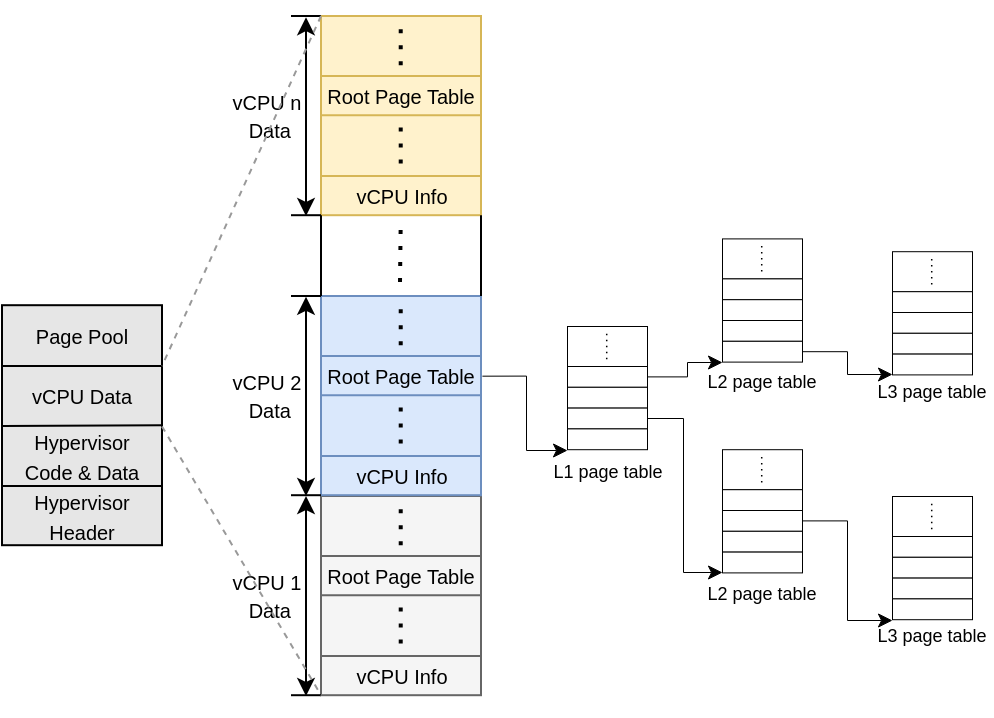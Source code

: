 <mxfile version="23.1.6" type="github">
  <diagram name="第 1 页" id="jMIB5n3TUJ3w1riUL6Y_">
    <mxGraphModel dx="691" dy="380" grid="0" gridSize="5" guides="1" tooltips="1" connect="1" arrows="1" fold="1" page="1" pageScale="1" pageWidth="827" pageHeight="1169" math="0" shadow="0">
      <root>
        <mxCell id="0" />
        <mxCell id="1" parent="0" />
        <mxCell id="3z4s0HxzTlc_K4-Nib5w-100" value="&lt;font style=&quot;font-size: 9px;&quot;&gt;L3 page table&lt;/font&gt;" style="text;html=1;align=center;verticalAlign=middle;whiteSpace=wrap;rounded=0;" vertex="1" parent="1">
          <mxGeometry x="555" y="396.6" width="60" height="15.4" as="geometry" />
        </mxCell>
        <mxCell id="3z4s0HxzTlc_K4-Nib5w-89" value="&lt;font style=&quot;font-size: 9px;&quot;&gt;L2 page table&lt;/font&gt;" style="text;html=1;align=center;verticalAlign=middle;whiteSpace=wrap;rounded=0;" vertex="1" parent="1">
          <mxGeometry x="470" y="269.6" width="60" height="14.2" as="geometry" />
        </mxCell>
        <mxCell id="3z4s0HxzTlc_K4-Nib5w-9" value="" style="rounded=0;whiteSpace=wrap;html=1;fillColor=#f5f5f5;fontColor=#333333;strokeColor=#666666;" vertex="1" parent="1">
          <mxGeometry x="279.5" y="335" width="80" height="99.6" as="geometry" />
        </mxCell>
        <mxCell id="3z4s0HxzTlc_K4-Nib5w-1" value="" style="rounded=0;whiteSpace=wrap;html=1;fillColor=#E6E6E6;" vertex="1" parent="1">
          <mxGeometry x="120" y="239.6" width="80" height="120" as="geometry" />
        </mxCell>
        <mxCell id="3z4s0HxzTlc_K4-Nib5w-2" value="" style="endArrow=none;html=1;rounded=0;entryX=1;entryY=0.75;entryDx=0;entryDy=0;exitX=0;exitY=0.75;exitDx=0;exitDy=0;" edge="1" parent="1">
          <mxGeometry width="50" height="50" relative="1" as="geometry">
            <mxPoint x="120" y="330.0" as="sourcePoint" />
            <mxPoint x="200" y="330.0" as="targetPoint" />
          </mxGeometry>
        </mxCell>
        <mxCell id="3z4s0HxzTlc_K4-Nib5w-3" value="&lt;font style=&quot;font-size: 10px;&quot;&gt;Hypervisor Header&lt;/font&gt;" style="text;html=1;align=center;verticalAlign=middle;whiteSpace=wrap;rounded=0;" vertex="1" parent="1">
          <mxGeometry x="130" y="329.6" width="60" height="30" as="geometry" />
        </mxCell>
        <mxCell id="3z4s0HxzTlc_K4-Nib5w-4" value="" style="endArrow=none;html=1;rounded=0;entryX=1;entryY=0.5;entryDx=0;entryDy=0;" edge="1" parent="1" target="3z4s0HxzTlc_K4-Nib5w-1">
          <mxGeometry width="50" height="50" relative="1" as="geometry">
            <mxPoint x="120" y="300" as="sourcePoint" />
            <mxPoint x="170" y="250" as="targetPoint" />
          </mxGeometry>
        </mxCell>
        <mxCell id="3z4s0HxzTlc_K4-Nib5w-5" value="&lt;font style=&quot;font-size: 10px;&quot;&gt;Hypervisor Code &amp;amp; Data&lt;/font&gt;" style="text;html=1;align=center;verticalAlign=middle;whiteSpace=wrap;rounded=0;" vertex="1" parent="1">
          <mxGeometry x="125" y="299.6" width="70" height="30" as="geometry" />
        </mxCell>
        <mxCell id="3z4s0HxzTlc_K4-Nib5w-6" value="&lt;font style=&quot;font-size: 10px;&quot;&gt;Page Pool&lt;/font&gt;" style="text;html=1;align=center;verticalAlign=middle;whiteSpace=wrap;rounded=0;" vertex="1" parent="1">
          <mxGeometry x="130" y="240" width="60" height="30" as="geometry" />
        </mxCell>
        <mxCell id="3z4s0HxzTlc_K4-Nib5w-7" value="" style="endArrow=none;html=1;rounded=0;" edge="1" parent="1">
          <mxGeometry width="50" height="50" relative="1" as="geometry">
            <mxPoint x="120" y="270" as="sourcePoint" />
            <mxPoint x="200" y="270" as="targetPoint" />
          </mxGeometry>
        </mxCell>
        <mxCell id="3z4s0HxzTlc_K4-Nib5w-8" value="&lt;font style=&quot;font-size: 10px;&quot;&gt;vCPU Data&lt;/font&gt;" style="text;html=1;align=center;verticalAlign=middle;whiteSpace=wrap;rounded=0;" vertex="1" parent="1">
          <mxGeometry x="130" y="269.6" width="60" height="30" as="geometry" />
        </mxCell>
        <mxCell id="3z4s0HxzTlc_K4-Nib5w-10" value="" style="endArrow=none;html=1;rounded=0;" edge="1" parent="1" target="3z4s0HxzTlc_K4-Nib5w-9">
          <mxGeometry width="50" height="50" relative="1" as="geometry">
            <mxPoint x="279.5" y="414.6" as="sourcePoint" />
            <mxPoint x="329.5" y="364.6" as="targetPoint" />
          </mxGeometry>
        </mxCell>
        <mxCell id="3z4s0HxzTlc_K4-Nib5w-11" value="" style="endArrow=none;html=1;rounded=0;strokeColor=#666666;" edge="1" parent="1">
          <mxGeometry width="50" height="50" relative="1" as="geometry">
            <mxPoint x="279.5" y="415" as="sourcePoint" />
            <mxPoint x="359.5" y="415" as="targetPoint" />
          </mxGeometry>
        </mxCell>
        <mxCell id="3z4s0HxzTlc_K4-Nib5w-12" value="&lt;font style=&quot;font-size: 10px;&quot;&gt;vCPU Info&lt;/font&gt;" style="text;html=1;align=center;verticalAlign=middle;whiteSpace=wrap;rounded=0;" vertex="1" parent="1">
          <mxGeometry x="289.5" y="410" width="60" height="30" as="geometry" />
        </mxCell>
        <mxCell id="3z4s0HxzTlc_K4-Nib5w-13" value="" style="endArrow=none;html=1;rounded=0;" edge="1" parent="1" target="3z4s0HxzTlc_K4-Nib5w-9">
          <mxGeometry width="50" height="50" relative="1" as="geometry">
            <mxPoint x="279.5" y="395" as="sourcePoint" />
            <mxPoint x="329.5" y="345" as="targetPoint" />
          </mxGeometry>
        </mxCell>
        <mxCell id="3z4s0HxzTlc_K4-Nib5w-16" value="&lt;font style=&quot;font-size: 10px;&quot;&gt;Root Page Table&lt;/font&gt;" style="text;html=1;align=center;verticalAlign=middle;whiteSpace=wrap;rounded=0;" vertex="1" parent="1">
          <mxGeometry x="277" y="359.6" width="85" height="30" as="geometry" />
        </mxCell>
        <mxCell id="3z4s0HxzTlc_K4-Nib5w-14" value="" style="endArrow=none;html=1;rounded=0;strokeColor=#666666;" edge="1" parent="1">
          <mxGeometry width="50" height="50" relative="1" as="geometry">
            <mxPoint x="279.5" y="384.66" as="sourcePoint" />
            <mxPoint x="359.5" y="384.66" as="targetPoint" />
          </mxGeometry>
        </mxCell>
        <mxCell id="3z4s0HxzTlc_K4-Nib5w-15" value="" style="endArrow=none;html=1;rounded=0;strokeColor=#666666;" edge="1" parent="1">
          <mxGeometry width="50" height="50" relative="1" as="geometry">
            <mxPoint x="279.5" y="365" as="sourcePoint" />
            <mxPoint x="359.5" y="365" as="targetPoint" />
          </mxGeometry>
        </mxCell>
        <mxCell id="3z4s0HxzTlc_K4-Nib5w-17" value="" style="endArrow=none;dashed=1;html=1;dashPattern=1 3;strokeWidth=2;rounded=0;" edge="1" parent="1">
          <mxGeometry width="50" height="50" relative="1" as="geometry">
            <mxPoint x="319.36" y="408.8" as="sourcePoint" />
            <mxPoint x="319.36" y="389.6" as="targetPoint" />
          </mxGeometry>
        </mxCell>
        <mxCell id="3z4s0HxzTlc_K4-Nib5w-18" value="" style="endArrow=none;dashed=1;html=1;dashPattern=1 3;strokeWidth=2;rounded=0;" edge="1" parent="1">
          <mxGeometry width="50" height="50" relative="1" as="geometry">
            <mxPoint x="319.36" y="359.6" as="sourcePoint" />
            <mxPoint x="319.36" y="340.4" as="targetPoint" />
          </mxGeometry>
        </mxCell>
        <mxCell id="3z4s0HxzTlc_K4-Nib5w-19" value="" style="rounded=0;whiteSpace=wrap;html=1;fillColor=#dae8fc;strokeColor=#6c8ebf;" vertex="1" parent="1">
          <mxGeometry x="279.5" y="235" width="80" height="99.6" as="geometry" />
        </mxCell>
        <mxCell id="3z4s0HxzTlc_K4-Nib5w-20" value="" style="endArrow=none;html=1;rounded=0;" edge="1" parent="1" target="3z4s0HxzTlc_K4-Nib5w-19">
          <mxGeometry width="50" height="50" relative="1" as="geometry">
            <mxPoint x="279.5" y="314.6" as="sourcePoint" />
            <mxPoint x="329.5" y="264.6" as="targetPoint" />
          </mxGeometry>
        </mxCell>
        <mxCell id="3z4s0HxzTlc_K4-Nib5w-21" value="" style="endArrow=none;html=1;rounded=0;strokeColor=#6c8ebf;" edge="1" parent="1">
          <mxGeometry width="50" height="50" relative="1" as="geometry">
            <mxPoint x="279.5" y="315" as="sourcePoint" />
            <mxPoint x="359.5" y="315" as="targetPoint" />
          </mxGeometry>
        </mxCell>
        <mxCell id="3z4s0HxzTlc_K4-Nib5w-22" value="&lt;font style=&quot;font-size: 10px;&quot;&gt;vCPU Info&lt;/font&gt;" style="text;html=1;align=center;verticalAlign=middle;whiteSpace=wrap;rounded=0;" vertex="1" parent="1">
          <mxGeometry x="289.5" y="310" width="60" height="30" as="geometry" />
        </mxCell>
        <mxCell id="3z4s0HxzTlc_K4-Nib5w-23" value="" style="endArrow=none;html=1;rounded=0;" edge="1" parent="1" target="3z4s0HxzTlc_K4-Nib5w-19">
          <mxGeometry width="50" height="50" relative="1" as="geometry">
            <mxPoint x="279.5" y="295" as="sourcePoint" />
            <mxPoint x="329.5" y="245" as="targetPoint" />
          </mxGeometry>
        </mxCell>
        <mxCell id="3z4s0HxzTlc_K4-Nib5w-110" style="edgeStyle=orthogonalEdgeStyle;rounded=0;orthogonalLoop=1;jettySize=auto;html=1;entryX=0;entryY=1;entryDx=0;entryDy=0;strokeWidth=0.5;exitX=0.976;exitY=0.508;exitDx=0;exitDy=0;exitPerimeter=0;" edge="1" parent="1" source="3z4s0HxzTlc_K4-Nib5w-26" target="3z4s0HxzTlc_K4-Nib5w-64">
          <mxGeometry relative="1" as="geometry">
            <mxPoint x="370" y="275" as="sourcePoint" />
            <Array as="points">
              <mxPoint x="382" y="275" />
              <mxPoint x="382" y="312" />
              <mxPoint x="402" y="312" />
            </Array>
          </mxGeometry>
        </mxCell>
        <mxCell id="3z4s0HxzTlc_K4-Nib5w-26" value="&lt;font style=&quot;font-size: 10px;&quot;&gt;Root Page Table&lt;/font&gt;" style="text;html=1;align=center;verticalAlign=middle;whiteSpace=wrap;rounded=0;" vertex="1" parent="1">
          <mxGeometry x="277" y="259.6" width="85" height="30" as="geometry" />
        </mxCell>
        <mxCell id="3z4s0HxzTlc_K4-Nib5w-24" value="" style="endArrow=none;html=1;rounded=0;strokeColor=#6c8ebf;" edge="1" parent="1">
          <mxGeometry width="50" height="50" relative="1" as="geometry">
            <mxPoint x="279.5" y="284.66" as="sourcePoint" />
            <mxPoint x="359.5" y="284.66" as="targetPoint" />
          </mxGeometry>
        </mxCell>
        <mxCell id="3z4s0HxzTlc_K4-Nib5w-25" value="" style="endArrow=none;html=1;rounded=0;strokeColor=#6c8ebf;" edge="1" parent="1">
          <mxGeometry width="50" height="50" relative="1" as="geometry">
            <mxPoint x="279.5" y="265" as="sourcePoint" />
            <mxPoint x="359.5" y="265" as="targetPoint" />
          </mxGeometry>
        </mxCell>
        <mxCell id="3z4s0HxzTlc_K4-Nib5w-27" value="" style="endArrow=none;dashed=1;html=1;dashPattern=1 3;strokeWidth=2;rounded=0;" edge="1" parent="1">
          <mxGeometry width="50" height="50" relative="1" as="geometry">
            <mxPoint x="319.36" y="308.8" as="sourcePoint" />
            <mxPoint x="319.36" y="289.6" as="targetPoint" />
          </mxGeometry>
        </mxCell>
        <mxCell id="3z4s0HxzTlc_K4-Nib5w-28" value="" style="endArrow=none;dashed=1;html=1;dashPattern=1 3;strokeWidth=2;rounded=0;" edge="1" parent="1">
          <mxGeometry width="50" height="50" relative="1" as="geometry">
            <mxPoint x="319.36" y="259.6" as="sourcePoint" />
            <mxPoint x="319.36" y="240.4" as="targetPoint" />
          </mxGeometry>
        </mxCell>
        <mxCell id="3z4s0HxzTlc_K4-Nib5w-29" value="" style="rounded=0;whiteSpace=wrap;html=1;fillColor=#fff2cc;strokeColor=#d6b656;" vertex="1" parent="1">
          <mxGeometry x="279.5" y="95" width="80" height="99.6" as="geometry" />
        </mxCell>
        <mxCell id="3z4s0HxzTlc_K4-Nib5w-30" value="" style="endArrow=none;html=1;rounded=0;" edge="1" parent="1" target="3z4s0HxzTlc_K4-Nib5w-29">
          <mxGeometry width="50" height="50" relative="1" as="geometry">
            <mxPoint x="279.5" y="174.6" as="sourcePoint" />
            <mxPoint x="329.5" y="124.6" as="targetPoint" />
          </mxGeometry>
        </mxCell>
        <mxCell id="3z4s0HxzTlc_K4-Nib5w-31" value="" style="endArrow=none;html=1;rounded=0;strokeColor=#d6b656;" edge="1" parent="1">
          <mxGeometry width="50" height="50" relative="1" as="geometry">
            <mxPoint x="279.5" y="175" as="sourcePoint" />
            <mxPoint x="359.5" y="175" as="targetPoint" />
          </mxGeometry>
        </mxCell>
        <mxCell id="3z4s0HxzTlc_K4-Nib5w-32" value="&lt;font style=&quot;font-size: 10px;&quot;&gt;vCPU Info&lt;/font&gt;" style="text;html=1;align=center;verticalAlign=middle;whiteSpace=wrap;rounded=0;" vertex="1" parent="1">
          <mxGeometry x="289.5" y="170" width="60" height="30" as="geometry" />
        </mxCell>
        <mxCell id="3z4s0HxzTlc_K4-Nib5w-33" value="" style="endArrow=none;html=1;rounded=0;" edge="1" parent="1" target="3z4s0HxzTlc_K4-Nib5w-29">
          <mxGeometry width="50" height="50" relative="1" as="geometry">
            <mxPoint x="279.5" y="155" as="sourcePoint" />
            <mxPoint x="329.5" y="105" as="targetPoint" />
          </mxGeometry>
        </mxCell>
        <mxCell id="3z4s0HxzTlc_K4-Nib5w-36" value="&lt;font style=&quot;font-size: 10px;&quot;&gt;Root Page Table&lt;/font&gt;" style="text;html=1;align=center;verticalAlign=middle;whiteSpace=wrap;rounded=0;" vertex="1" parent="1">
          <mxGeometry x="277" y="119.6" width="85" height="30" as="geometry" />
        </mxCell>
        <mxCell id="3z4s0HxzTlc_K4-Nib5w-34" value="" style="endArrow=none;html=1;rounded=0;strokeColor=#d6b656;" edge="1" parent="1">
          <mxGeometry width="50" height="50" relative="1" as="geometry">
            <mxPoint x="279.5" y="144.66" as="sourcePoint" />
            <mxPoint x="359.5" y="144.66" as="targetPoint" />
          </mxGeometry>
        </mxCell>
        <mxCell id="3z4s0HxzTlc_K4-Nib5w-35" value="" style="endArrow=none;html=1;rounded=0;strokeColor=#d6b656;" edge="1" parent="1">
          <mxGeometry width="50" height="50" relative="1" as="geometry">
            <mxPoint x="279.5" y="125" as="sourcePoint" />
            <mxPoint x="359.5" y="125" as="targetPoint" />
          </mxGeometry>
        </mxCell>
        <mxCell id="3z4s0HxzTlc_K4-Nib5w-37" value="" style="endArrow=none;dashed=1;html=1;dashPattern=1 3;strokeWidth=2;rounded=0;" edge="1" parent="1">
          <mxGeometry width="50" height="50" relative="1" as="geometry">
            <mxPoint x="319.36" y="168.8" as="sourcePoint" />
            <mxPoint x="319.36" y="149.6" as="targetPoint" />
          </mxGeometry>
        </mxCell>
        <mxCell id="3z4s0HxzTlc_K4-Nib5w-38" value="" style="endArrow=none;dashed=1;html=1;dashPattern=1 3;strokeWidth=2;rounded=0;" edge="1" parent="1">
          <mxGeometry width="50" height="50" relative="1" as="geometry">
            <mxPoint x="319.36" y="119.6" as="sourcePoint" />
            <mxPoint x="319.36" y="100.4" as="targetPoint" />
          </mxGeometry>
        </mxCell>
        <mxCell id="3z4s0HxzTlc_K4-Nib5w-39" value="" style="endArrow=none;dashed=1;html=1;dashPattern=1 3;strokeWidth=2;rounded=0;" edge="1" parent="1">
          <mxGeometry width="50" height="50" relative="1" as="geometry">
            <mxPoint x="319" y="228" as="sourcePoint" />
            <mxPoint x="319.36" y="198.0" as="targetPoint" />
          </mxGeometry>
        </mxCell>
        <mxCell id="3z4s0HxzTlc_K4-Nib5w-40" value="" style="endArrow=none;html=1;rounded=0;entryX=0;entryY=1;entryDx=0;entryDy=0;" edge="1" parent="1" target="3z4s0HxzTlc_K4-Nib5w-29">
          <mxGeometry width="50" height="50" relative="1" as="geometry">
            <mxPoint x="279.5" y="235" as="sourcePoint" />
            <mxPoint x="329.5" y="185" as="targetPoint" />
          </mxGeometry>
        </mxCell>
        <mxCell id="3z4s0HxzTlc_K4-Nib5w-41" value="" style="endArrow=none;html=1;rounded=0;exitX=1;exitY=0;exitDx=0;exitDy=0;entryX=1;entryY=1;entryDx=0;entryDy=0;" edge="1" parent="1" source="3z4s0HxzTlc_K4-Nib5w-19" target="3z4s0HxzTlc_K4-Nib5w-29">
          <mxGeometry width="50" height="50" relative="1" as="geometry">
            <mxPoint x="377" y="235" as="sourcePoint" />
            <mxPoint x="427" y="185" as="targetPoint" />
          </mxGeometry>
        </mxCell>
        <mxCell id="3z4s0HxzTlc_K4-Nib5w-42" value="" style="endArrow=classic;startArrow=classic;html=1;rounded=0;strokeWidth=1;" edge="1" parent="1">
          <mxGeometry width="50" height="50" relative="1" as="geometry">
            <mxPoint x="272" y="435" as="sourcePoint" />
            <mxPoint x="272" y="335" as="targetPoint" />
          </mxGeometry>
        </mxCell>
        <mxCell id="3z4s0HxzTlc_K4-Nib5w-43" value="&lt;font style=&quot;font-size: 10px;&quot;&gt;vCPU 1&lt;br&gt;&amp;nbsp;Data&lt;/font&gt;" style="edgeLabel;html=1;align=center;verticalAlign=middle;resizable=0;points=[];" vertex="1" connectable="0" parent="3z4s0HxzTlc_K4-Nib5w-42">
          <mxGeometry x="-0.252" relative="1" as="geometry">
            <mxPoint x="-20" y="-13" as="offset" />
          </mxGeometry>
        </mxCell>
        <mxCell id="3z4s0HxzTlc_K4-Nib5w-46" value="" style="endArrow=classic;startArrow=classic;html=1;rounded=0;strokeWidth=1;" edge="1" parent="1">
          <mxGeometry width="50" height="50" relative="1" as="geometry">
            <mxPoint x="272" y="335" as="sourcePoint" />
            <mxPoint x="272" y="235.4" as="targetPoint" />
          </mxGeometry>
        </mxCell>
        <mxCell id="3z4s0HxzTlc_K4-Nib5w-47" value="&lt;font style=&quot;font-size: 10px;&quot;&gt;vCPU 2&lt;br&gt;&amp;nbsp;Data&lt;/font&gt;" style="edgeLabel;html=1;align=center;verticalAlign=middle;resizable=0;points=[];" vertex="1" connectable="0" parent="3z4s0HxzTlc_K4-Nib5w-46">
          <mxGeometry x="-0.252" relative="1" as="geometry">
            <mxPoint x="-20" y="-13" as="offset" />
          </mxGeometry>
        </mxCell>
        <mxCell id="3z4s0HxzTlc_K4-Nib5w-50" value="" style="endArrow=classic;startArrow=classic;html=1;rounded=0;strokeWidth=1;" edge="1" parent="1">
          <mxGeometry width="50" height="50" relative="1" as="geometry">
            <mxPoint x="272" y="195" as="sourcePoint" />
            <mxPoint x="272" y="95.6" as="targetPoint" />
          </mxGeometry>
        </mxCell>
        <mxCell id="3z4s0HxzTlc_K4-Nib5w-51" value="&lt;font style=&quot;font-size: 10px;&quot;&gt;vCPU n&lt;br&gt;&amp;nbsp;Data&lt;/font&gt;" style="edgeLabel;html=1;align=center;verticalAlign=middle;resizable=0;points=[];" vertex="1" connectable="0" parent="3z4s0HxzTlc_K4-Nib5w-50">
          <mxGeometry x="-0.252" relative="1" as="geometry">
            <mxPoint x="-20" y="-13" as="offset" />
          </mxGeometry>
        </mxCell>
        <mxCell id="3z4s0HxzTlc_K4-Nib5w-55" value="" style="endArrow=none;html=1;rounded=0;" edge="1" parent="1">
          <mxGeometry width="50" height="50" relative="1" as="geometry">
            <mxPoint x="264.5" y="95" as="sourcePoint" />
            <mxPoint x="279.5" y="95" as="targetPoint" />
          </mxGeometry>
        </mxCell>
        <mxCell id="3z4s0HxzTlc_K4-Nib5w-56" value="" style="endArrow=none;html=1;rounded=0;" edge="1" parent="1">
          <mxGeometry width="50" height="50" relative="1" as="geometry">
            <mxPoint x="264.5" y="235" as="sourcePoint" />
            <mxPoint x="279.5" y="235" as="targetPoint" />
          </mxGeometry>
        </mxCell>
        <mxCell id="3z4s0HxzTlc_K4-Nib5w-57" value="" style="endArrow=none;html=1;rounded=0;" edge="1" parent="1">
          <mxGeometry width="50" height="50" relative="1" as="geometry">
            <mxPoint x="264.5" y="194.6" as="sourcePoint" />
            <mxPoint x="279.5" y="194.6" as="targetPoint" />
          </mxGeometry>
        </mxCell>
        <mxCell id="3z4s0HxzTlc_K4-Nib5w-58" value="" style="endArrow=none;html=1;rounded=0;" edge="1" parent="1">
          <mxGeometry width="50" height="50" relative="1" as="geometry">
            <mxPoint x="264.5" y="334.6" as="sourcePoint" />
            <mxPoint x="279.5" y="334.6" as="targetPoint" />
          </mxGeometry>
        </mxCell>
        <mxCell id="3z4s0HxzTlc_K4-Nib5w-59" value="" style="endArrow=none;html=1;rounded=0;" edge="1" parent="1">
          <mxGeometry width="50" height="50" relative="1" as="geometry">
            <mxPoint x="264.5" y="434.6" as="sourcePoint" />
            <mxPoint x="279.5" y="434.6" as="targetPoint" />
          </mxGeometry>
        </mxCell>
        <mxCell id="3z4s0HxzTlc_K4-Nib5w-60" value="" style="rounded=0;whiteSpace=wrap;html=1;strokeWidth=0.5;" vertex="1" parent="1">
          <mxGeometry x="402.5" y="250" width="40" height="20" as="geometry" />
        </mxCell>
        <mxCell id="3z4s0HxzTlc_K4-Nib5w-91" style="edgeStyle=orthogonalEdgeStyle;rounded=0;orthogonalLoop=1;jettySize=auto;html=1;entryX=0;entryY=1;entryDx=0;entryDy=0;strokeWidth=0.5;" edge="1" parent="1" source="3z4s0HxzTlc_K4-Nib5w-61" target="3z4s0HxzTlc_K4-Nib5w-87">
          <mxGeometry relative="1" as="geometry">
            <Array as="points">
              <mxPoint x="462.5" y="275" />
              <mxPoint x="462.5" y="268" />
              <mxPoint x="480.5" y="268" />
            </Array>
          </mxGeometry>
        </mxCell>
        <mxCell id="3z4s0HxzTlc_K4-Nib5w-61" value="" style="rounded=0;whiteSpace=wrap;html=1;strokeWidth=0.5;" vertex="1" parent="1">
          <mxGeometry x="402.5" y="270" width="40" height="10.4" as="geometry" />
        </mxCell>
        <mxCell id="3z4s0HxzTlc_K4-Nib5w-62" value="" style="rounded=0;whiteSpace=wrap;html=1;strokeWidth=0.5;" vertex="1" parent="1">
          <mxGeometry x="402.5" y="280.4" width="40" height="10.4" as="geometry" />
        </mxCell>
        <mxCell id="3z4s0HxzTlc_K4-Nib5w-93" style="edgeStyle=orthogonalEdgeStyle;rounded=0;orthogonalLoop=1;jettySize=auto;html=1;entryX=0;entryY=1;entryDx=0;entryDy=0;strokeWidth=0.5;" edge="1" parent="1" source="3z4s0HxzTlc_K4-Nib5w-63" target="3z4s0HxzTlc_K4-Nib5w-80">
          <mxGeometry relative="1" as="geometry">
            <mxPoint x="467.5" y="335.0" as="targetPoint" />
            <Array as="points">
              <mxPoint x="460.5" y="296" />
              <mxPoint x="460.5" y="373" />
              <mxPoint x="480.5" y="373" />
            </Array>
          </mxGeometry>
        </mxCell>
        <mxCell id="3z4s0HxzTlc_K4-Nib5w-63" value="" style="rounded=0;whiteSpace=wrap;html=1;strokeWidth=0.5;" vertex="1" parent="1">
          <mxGeometry x="402.5" y="290.8" width="40" height="10.4" as="geometry" />
        </mxCell>
        <mxCell id="3z4s0HxzTlc_K4-Nib5w-64" value="" style="rounded=0;whiteSpace=wrap;html=1;strokeWidth=0.5;" vertex="1" parent="1">
          <mxGeometry x="402.5" y="301.2" width="40" height="10.4" as="geometry" />
        </mxCell>
        <mxCell id="3z4s0HxzTlc_K4-Nib5w-67" value="" style="endArrow=none;dashed=1;html=1;dashPattern=1 3;strokeWidth=0.75;rounded=0;jumpSize=2;" edge="1" parent="1">
          <mxGeometry width="50" height="50" relative="1" as="geometry">
            <mxPoint x="422.36" y="266.6" as="sourcePoint" />
            <mxPoint x="422.36" y="252" as="targetPoint" />
          </mxGeometry>
        </mxCell>
        <mxCell id="3z4s0HxzTlc_K4-Nib5w-69" value="&lt;font style=&quot;font-size: 9px;&quot;&gt;L1 page table&lt;/font&gt;" style="text;html=1;align=center;verticalAlign=middle;whiteSpace=wrap;rounded=0;" vertex="1" parent="1">
          <mxGeometry x="392.5" y="316.8" width="60" height="9.6" as="geometry" />
        </mxCell>
        <mxCell id="3z4s0HxzTlc_K4-Nib5w-76" value="" style="rounded=0;whiteSpace=wrap;html=1;strokeWidth=0.5;" vertex="1" parent="1">
          <mxGeometry x="480" y="311.6" width="40" height="20" as="geometry" />
        </mxCell>
        <mxCell id="3z4s0HxzTlc_K4-Nib5w-77" value="" style="rounded=0;whiteSpace=wrap;html=1;strokeWidth=0.5;" vertex="1" parent="1">
          <mxGeometry x="480" y="331.6" width="40" height="10.4" as="geometry" />
        </mxCell>
        <mxCell id="3z4s0HxzTlc_K4-Nib5w-101" style="edgeStyle=orthogonalEdgeStyle;rounded=0;orthogonalLoop=1;jettySize=auto;html=1;entryX=0;entryY=1;entryDx=0;entryDy=0;strokeWidth=0.5;" edge="1" parent="1" source="3z4s0HxzTlc_K4-Nib5w-78" target="3z4s0HxzTlc_K4-Nib5w-98">
          <mxGeometry relative="1" as="geometry">
            <mxPoint x="552.5" y="385" as="targetPoint" />
            <Array as="points">
              <mxPoint x="542.5" y="347" />
              <mxPoint x="542.5" y="397" />
              <mxPoint x="565.5" y="397" />
            </Array>
          </mxGeometry>
        </mxCell>
        <mxCell id="3z4s0HxzTlc_K4-Nib5w-78" value="" style="rounded=0;whiteSpace=wrap;html=1;strokeWidth=0.5;" vertex="1" parent="1">
          <mxGeometry x="480" y="342.0" width="40" height="10.4" as="geometry" />
        </mxCell>
        <mxCell id="3z4s0HxzTlc_K4-Nib5w-79" value="" style="rounded=0;whiteSpace=wrap;html=1;strokeWidth=0.5;" vertex="1" parent="1">
          <mxGeometry x="480" y="352.4" width="40" height="10.4" as="geometry" />
        </mxCell>
        <mxCell id="3z4s0HxzTlc_K4-Nib5w-80" value="" style="rounded=0;whiteSpace=wrap;html=1;strokeWidth=0.5;" vertex="1" parent="1">
          <mxGeometry x="480" y="362.8" width="40" height="10.4" as="geometry" />
        </mxCell>
        <mxCell id="3z4s0HxzTlc_K4-Nib5w-81" value="" style="endArrow=none;dashed=1;html=1;dashPattern=1 3;strokeWidth=0.75;rounded=0;jumpSize=2;" edge="1" parent="1">
          <mxGeometry width="50" height="50" relative="1" as="geometry">
            <mxPoint x="499.86" y="328.2" as="sourcePoint" />
            <mxPoint x="499.86" y="313.6" as="targetPoint" />
          </mxGeometry>
        </mxCell>
        <mxCell id="3z4s0HxzTlc_K4-Nib5w-82" value="&lt;font style=&quot;font-size: 9px;&quot;&gt;L2 page table&lt;/font&gt;" style="text;html=1;align=center;verticalAlign=middle;whiteSpace=wrap;rounded=0;" vertex="1" parent="1">
          <mxGeometry x="470" y="375.8" width="60" height="13.8" as="geometry" />
        </mxCell>
        <mxCell id="3z4s0HxzTlc_K4-Nib5w-83" value="" style="rounded=0;whiteSpace=wrap;html=1;strokeWidth=0.5;" vertex="1" parent="1">
          <mxGeometry x="480" y="206.2" width="40" height="20" as="geometry" />
        </mxCell>
        <mxCell id="3z4s0HxzTlc_K4-Nib5w-84" value="" style="rounded=0;whiteSpace=wrap;html=1;strokeWidth=0.5;" vertex="1" parent="1">
          <mxGeometry x="480" y="226.2" width="40" height="10.4" as="geometry" />
        </mxCell>
        <mxCell id="3z4s0HxzTlc_K4-Nib5w-85" value="" style="rounded=0;whiteSpace=wrap;html=1;strokeWidth=0.5;" vertex="1" parent="1">
          <mxGeometry x="480" y="236.6" width="40" height="10.4" as="geometry" />
        </mxCell>
        <mxCell id="3z4s0HxzTlc_K4-Nib5w-86" value="" style="rounded=0;whiteSpace=wrap;html=1;strokeWidth=0.5;" vertex="1" parent="1">
          <mxGeometry x="480" y="247" width="40" height="10.4" as="geometry" />
        </mxCell>
        <mxCell id="3z4s0HxzTlc_K4-Nib5w-109" style="edgeStyle=orthogonalEdgeStyle;rounded=0;orthogonalLoop=1;jettySize=auto;html=1;entryX=0;entryY=1;entryDx=0;entryDy=0;strokeWidth=0.5;" edge="1" parent="1" source="3z4s0HxzTlc_K4-Nib5w-87" target="3z4s0HxzTlc_K4-Nib5w-107">
          <mxGeometry relative="1" as="geometry">
            <mxPoint x="552.5" y="262.6" as="targetPoint" />
            <Array as="points">
              <mxPoint x="542.5" y="263" />
              <mxPoint x="542.5" y="274" />
              <mxPoint x="565.5" y="274" />
            </Array>
          </mxGeometry>
        </mxCell>
        <mxCell id="3z4s0HxzTlc_K4-Nib5w-87" value="" style="rounded=0;whiteSpace=wrap;html=1;strokeWidth=0.5;" vertex="1" parent="1">
          <mxGeometry x="480" y="257.4" width="40" height="10.4" as="geometry" />
        </mxCell>
        <mxCell id="3z4s0HxzTlc_K4-Nib5w-88" value="" style="endArrow=none;dashed=1;html=1;dashPattern=1 3;strokeWidth=0.75;rounded=0;jumpSize=2;" edge="1" parent="1">
          <mxGeometry width="50" height="50" relative="1" as="geometry">
            <mxPoint x="499.86" y="222.8" as="sourcePoint" />
            <mxPoint x="499.86" y="208.2" as="targetPoint" />
          </mxGeometry>
        </mxCell>
        <mxCell id="3z4s0HxzTlc_K4-Nib5w-94" value="" style="rounded=0;whiteSpace=wrap;html=1;strokeWidth=0.5;" vertex="1" parent="1">
          <mxGeometry x="565" y="335" width="40" height="20" as="geometry" />
        </mxCell>
        <mxCell id="3z4s0HxzTlc_K4-Nib5w-95" value="" style="rounded=0;whiteSpace=wrap;html=1;strokeWidth=0.5;" vertex="1" parent="1">
          <mxGeometry x="565" y="355" width="40" height="10.4" as="geometry" />
        </mxCell>
        <mxCell id="3z4s0HxzTlc_K4-Nib5w-96" value="" style="rounded=0;whiteSpace=wrap;html=1;strokeWidth=0.5;" vertex="1" parent="1">
          <mxGeometry x="565" y="365.4" width="40" height="10.4" as="geometry" />
        </mxCell>
        <mxCell id="3z4s0HxzTlc_K4-Nib5w-97" value="" style="rounded=0;whiteSpace=wrap;html=1;strokeWidth=0.5;" vertex="1" parent="1">
          <mxGeometry x="565" y="375.8" width="40" height="10.4" as="geometry" />
        </mxCell>
        <mxCell id="3z4s0HxzTlc_K4-Nib5w-98" value="" style="rounded=0;whiteSpace=wrap;html=1;strokeWidth=0.5;" vertex="1" parent="1">
          <mxGeometry x="565" y="386.2" width="40" height="10.4" as="geometry" />
        </mxCell>
        <mxCell id="3z4s0HxzTlc_K4-Nib5w-99" value="" style="endArrow=none;dashed=1;html=1;dashPattern=1 3;strokeWidth=0.75;rounded=0;jumpSize=2;" edge="1" parent="1">
          <mxGeometry width="50" height="50" relative="1" as="geometry">
            <mxPoint x="584.86" y="351.6" as="sourcePoint" />
            <mxPoint x="584.86" y="337" as="targetPoint" />
          </mxGeometry>
        </mxCell>
        <mxCell id="3z4s0HxzTlc_K4-Nib5w-102" value="&lt;font style=&quot;font-size: 9px;&quot;&gt;L3 page table&lt;/font&gt;" style="text;html=1;align=center;verticalAlign=middle;whiteSpace=wrap;rounded=0;" vertex="1" parent="1">
          <mxGeometry x="555" y="274.2" width="60" height="15.4" as="geometry" />
        </mxCell>
        <mxCell id="3z4s0HxzTlc_K4-Nib5w-103" value="" style="rounded=0;whiteSpace=wrap;html=1;strokeWidth=0.5;" vertex="1" parent="1">
          <mxGeometry x="565" y="212.6" width="40" height="20" as="geometry" />
        </mxCell>
        <mxCell id="3z4s0HxzTlc_K4-Nib5w-104" value="" style="rounded=0;whiteSpace=wrap;html=1;strokeWidth=0.5;" vertex="1" parent="1">
          <mxGeometry x="565" y="232.6" width="40" height="10.4" as="geometry" />
        </mxCell>
        <mxCell id="3z4s0HxzTlc_K4-Nib5w-105" value="" style="rounded=0;whiteSpace=wrap;html=1;strokeWidth=0.5;" vertex="1" parent="1">
          <mxGeometry x="565" y="243.0" width="40" height="10.4" as="geometry" />
        </mxCell>
        <mxCell id="3z4s0HxzTlc_K4-Nib5w-106" value="" style="rounded=0;whiteSpace=wrap;html=1;strokeWidth=0.5;" vertex="1" parent="1">
          <mxGeometry x="565" y="253.4" width="40" height="10.4" as="geometry" />
        </mxCell>
        <mxCell id="3z4s0HxzTlc_K4-Nib5w-107" value="" style="rounded=0;whiteSpace=wrap;html=1;strokeWidth=0.5;" vertex="1" parent="1">
          <mxGeometry x="565" y="263.8" width="40" height="10.4" as="geometry" />
        </mxCell>
        <mxCell id="3z4s0HxzTlc_K4-Nib5w-108" value="" style="endArrow=none;dashed=1;html=1;dashPattern=1 3;strokeWidth=0.75;rounded=0;jumpSize=2;" edge="1" parent="1">
          <mxGeometry width="50" height="50" relative="1" as="geometry">
            <mxPoint x="584.86" y="229.2" as="sourcePoint" />
            <mxPoint x="584.86" y="214.6" as="targetPoint" />
          </mxGeometry>
        </mxCell>
        <mxCell id="3z4s0HxzTlc_K4-Nib5w-112" value="" style="endArrow=none;dashed=1;html=1;rounded=0;entryX=0;entryY=1;entryDx=0;entryDy=0;strokeColor=#999999;" edge="1" parent="1" target="3z4s0HxzTlc_K4-Nib5w-9">
          <mxGeometry width="50" height="50" relative="1" as="geometry">
            <mxPoint x="200" y="300.2" as="sourcePoint" />
            <mxPoint x="250" y="250.2" as="targetPoint" />
          </mxGeometry>
        </mxCell>
        <mxCell id="3z4s0HxzTlc_K4-Nib5w-113" value="" style="endArrow=none;dashed=1;html=1;rounded=0;strokeColor=#999999;exitX=0;exitY=0;exitDx=0;exitDy=0;" edge="1" parent="1" source="3z4s0HxzTlc_K4-Nib5w-29">
          <mxGeometry width="50" height="50" relative="1" as="geometry">
            <mxPoint x="120" y="105.2" as="sourcePoint" />
            <mxPoint x="200" y="270" as="targetPoint" />
          </mxGeometry>
        </mxCell>
      </root>
    </mxGraphModel>
  </diagram>
</mxfile>
